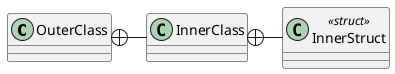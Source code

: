 @startuml
class OuterClass {
}
class InnerClass {
}
class InnerStruct <<struct>> {
}
InnerClass +- InnerStruct
OuterClass +- InnerClass
@enduml
